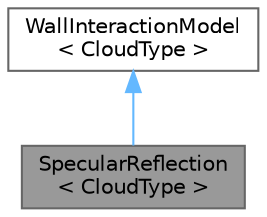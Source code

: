 digraph "SpecularReflection&lt; CloudType &gt;"
{
 // LATEX_PDF_SIZE
  bgcolor="transparent";
  edge [fontname=Helvetica,fontsize=10,labelfontname=Helvetica,labelfontsize=10];
  node [fontname=Helvetica,fontsize=10,shape=box,height=0.2,width=0.4];
  Node1 [id="Node000001",label="SpecularReflection\l\< CloudType \>",height=0.2,width=0.4,color="gray40", fillcolor="grey60", style="filled", fontcolor="black",tooltip="Reversing the wall-normal component of the particle velocity."];
  Node2 -> Node1 [id="edge1_Node000001_Node000002",dir="back",color="steelblue1",style="solid",tooltip=" "];
  Node2 [id="Node000002",label="WallInteractionModel\l\< CloudType \>",height=0.2,width=0.4,color="gray40", fillcolor="white", style="filled",URL="$classFoam_1_1WallInteractionModel.html",tooltip="Templated wall interaction model class."];
}
